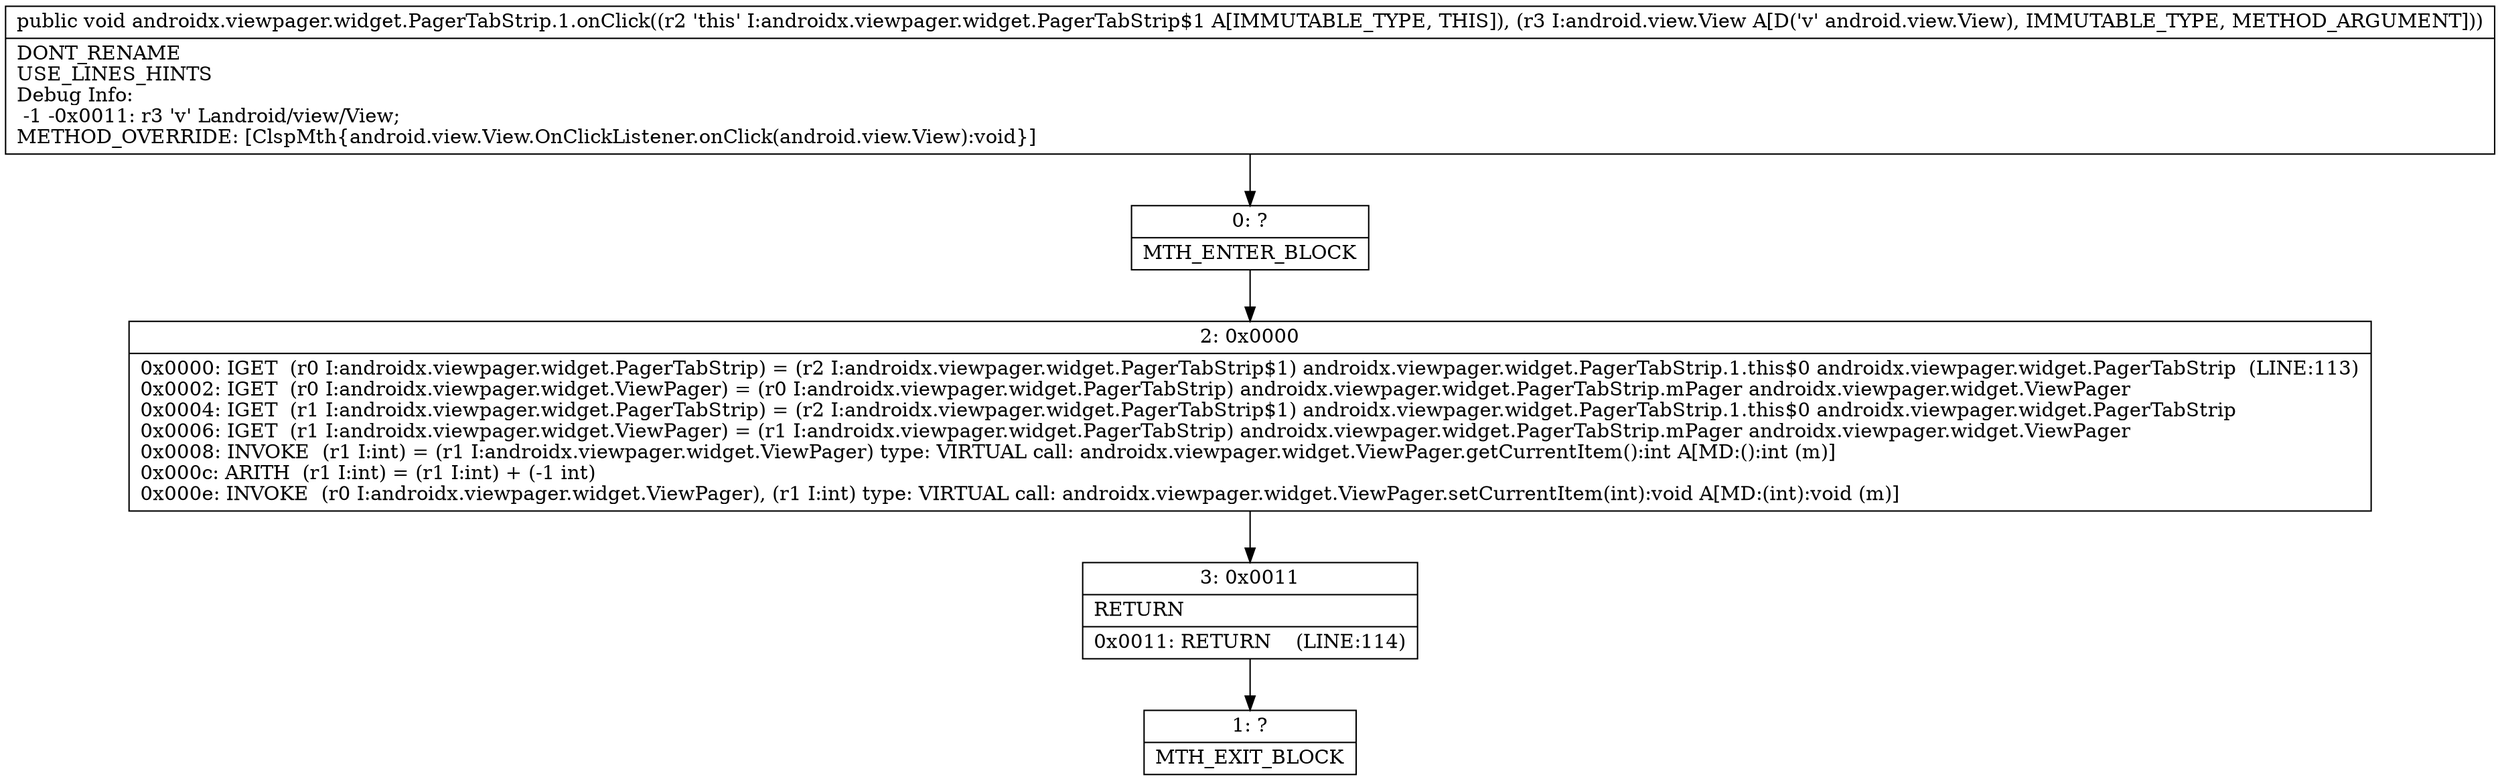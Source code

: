 digraph "CFG forandroidx.viewpager.widget.PagerTabStrip.1.onClick(Landroid\/view\/View;)V" {
Node_0 [shape=record,label="{0\:\ ?|MTH_ENTER_BLOCK\l}"];
Node_2 [shape=record,label="{2\:\ 0x0000|0x0000: IGET  (r0 I:androidx.viewpager.widget.PagerTabStrip) = (r2 I:androidx.viewpager.widget.PagerTabStrip$1) androidx.viewpager.widget.PagerTabStrip.1.this$0 androidx.viewpager.widget.PagerTabStrip  (LINE:113)\l0x0002: IGET  (r0 I:androidx.viewpager.widget.ViewPager) = (r0 I:androidx.viewpager.widget.PagerTabStrip) androidx.viewpager.widget.PagerTabStrip.mPager androidx.viewpager.widget.ViewPager \l0x0004: IGET  (r1 I:androidx.viewpager.widget.PagerTabStrip) = (r2 I:androidx.viewpager.widget.PagerTabStrip$1) androidx.viewpager.widget.PagerTabStrip.1.this$0 androidx.viewpager.widget.PagerTabStrip \l0x0006: IGET  (r1 I:androidx.viewpager.widget.ViewPager) = (r1 I:androidx.viewpager.widget.PagerTabStrip) androidx.viewpager.widget.PagerTabStrip.mPager androidx.viewpager.widget.ViewPager \l0x0008: INVOKE  (r1 I:int) = (r1 I:androidx.viewpager.widget.ViewPager) type: VIRTUAL call: androidx.viewpager.widget.ViewPager.getCurrentItem():int A[MD:():int (m)]\l0x000c: ARITH  (r1 I:int) = (r1 I:int) + (\-1 int) \l0x000e: INVOKE  (r0 I:androidx.viewpager.widget.ViewPager), (r1 I:int) type: VIRTUAL call: androidx.viewpager.widget.ViewPager.setCurrentItem(int):void A[MD:(int):void (m)]\l}"];
Node_3 [shape=record,label="{3\:\ 0x0011|RETURN\l|0x0011: RETURN    (LINE:114)\l}"];
Node_1 [shape=record,label="{1\:\ ?|MTH_EXIT_BLOCK\l}"];
MethodNode[shape=record,label="{public void androidx.viewpager.widget.PagerTabStrip.1.onClick((r2 'this' I:androidx.viewpager.widget.PagerTabStrip$1 A[IMMUTABLE_TYPE, THIS]), (r3 I:android.view.View A[D('v' android.view.View), IMMUTABLE_TYPE, METHOD_ARGUMENT]))  | DONT_RENAME\lUSE_LINES_HINTS\lDebug Info:\l  \-1 \-0x0011: r3 'v' Landroid\/view\/View;\lMETHOD_OVERRIDE: [ClspMth\{android.view.View.OnClickListener.onClick(android.view.View):void\}]\l}"];
MethodNode -> Node_0;Node_0 -> Node_2;
Node_2 -> Node_3;
Node_3 -> Node_1;
}

